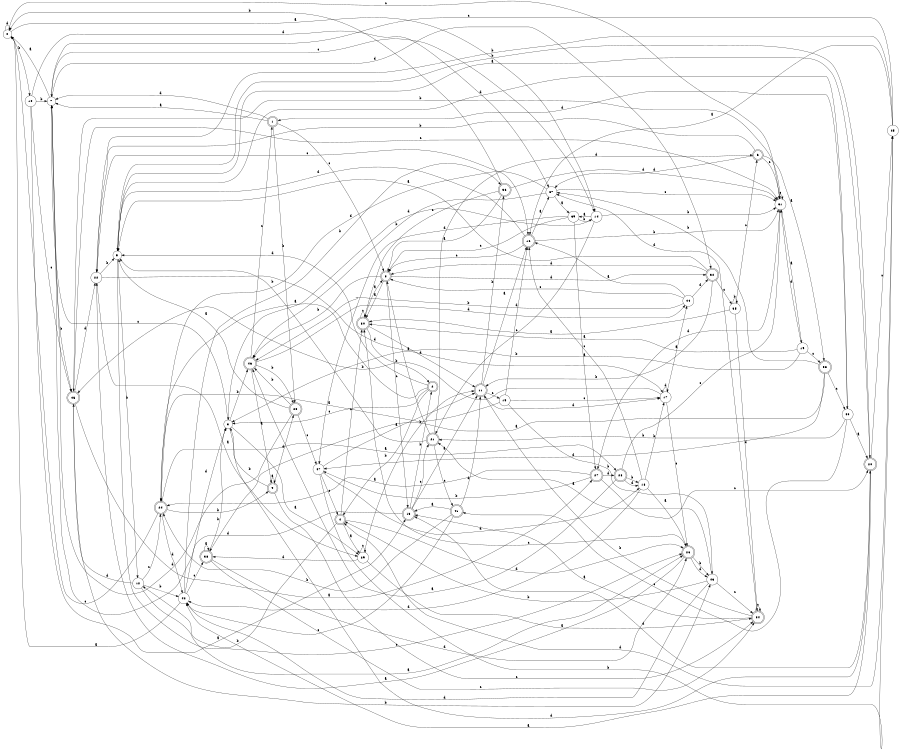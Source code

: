 digraph n39_2 {
__start0 [label="" shape="none"];

rankdir=LR;
size="8,5";

s0 [style="filled", color="black", fillcolor="white" shape="circle", label="0"];
s1 [style="rounded,filled", color="black", fillcolor="white" shape="doublecircle", label="1"];
s2 [style="rounded,filled", color="black", fillcolor="white" shape="doublecircle", label="2"];
s3 [style="filled", color="black", fillcolor="white" shape="circle", label="3"];
s4 [style="rounded,filled", color="black", fillcolor="white" shape="doublecircle", label="4"];
s5 [style="filled", color="black", fillcolor="white" shape="circle", label="5"];
s6 [style="rounded,filled", color="black", fillcolor="white" shape="doublecircle", label="6"];
s7 [style="filled", color="black", fillcolor="white" shape="circle", label="7"];
s8 [style="rounded,filled", color="black", fillcolor="white" shape="doublecircle", label="8"];
s9 [style="rounded,filled", color="black", fillcolor="white" shape="doublecircle", label="9"];
s10 [style="filled", color="black", fillcolor="white" shape="circle", label="10"];
s11 [style="rounded,filled", color="black", fillcolor="white" shape="doublecircle", label="11"];
s12 [style="filled", color="black", fillcolor="white" shape="circle", label="12"];
s13 [style="rounded,filled", color="black", fillcolor="white" shape="doublecircle", label="13"];
s14 [style="filled", color="black", fillcolor="white" shape="circle", label="14"];
s15 [style="filled", color="black", fillcolor="white" shape="circle", label="15"];
s16 [style="rounded,filled", color="black", fillcolor="white" shape="doublecircle", label="16"];
s17 [style="filled", color="black", fillcolor="white" shape="circle", label="17"];
s18 [style="filled", color="black", fillcolor="white" shape="circle", label="18"];
s19 [style="filled", color="black", fillcolor="white" shape="circle", label="19"];
s20 [style="rounded,filled", color="black", fillcolor="white" shape="doublecircle", label="20"];
s21 [style="rounded,filled", color="black", fillcolor="white" shape="doublecircle", label="21"];
s22 [style="filled", color="black", fillcolor="white" shape="circle", label="22"];
s23 [style="rounded,filled", color="black", fillcolor="white" shape="doublecircle", label="23"];
s24 [style="rounded,filled", color="black", fillcolor="white" shape="doublecircle", label="24"];
s25 [style="filled", color="black", fillcolor="white" shape="circle", label="25"];
s26 [style="rounded,filled", color="black", fillcolor="white" shape="doublecircle", label="26"];
s27 [style="rounded,filled", color="black", fillcolor="white" shape="doublecircle", label="27"];
s28 [style="rounded,filled", color="black", fillcolor="white" shape="doublecircle", label="28"];
s29 [style="filled", color="black", fillcolor="white" shape="circle", label="29"];
s30 [style="rounded,filled", color="black", fillcolor="white" shape="doublecircle", label="30"];
s31 [style="filled", color="black", fillcolor="white" shape="circle", label="31"];
s32 [style="rounded,filled", color="black", fillcolor="white" shape="doublecircle", label="32"];
s33 [style="rounded,filled", color="black", fillcolor="white" shape="doublecircle", label="33"];
s34 [style="rounded,filled", color="black", fillcolor="white" shape="doublecircle", label="34"];
s35 [style="filled", color="black", fillcolor="white" shape="circle", label="35"];
s36 [style="rounded,filled", color="black", fillcolor="white" shape="doublecircle", label="36"];
s37 [style="filled", color="black", fillcolor="white" shape="circle", label="37"];
s38 [style="rounded,filled", color="black", fillcolor="white" shape="doublecircle", label="38"];
s39 [style="filled", color="black", fillcolor="white" shape="circle", label="39"];
s40 [style="filled", color="black", fillcolor="white" shape="circle", label="40"];
s41 [style="rounded,filled", color="black", fillcolor="white" shape="doublecircle", label="41"];
s42 [style="filled", color="black", fillcolor="white" shape="circle", label="42"];
s43 [style="filled", color="black", fillcolor="white" shape="circle", label="43"];
s44 [style="filled", color="black", fillcolor="white" shape="circle", label="44"];
s45 [style="rounded,filled", color="black", fillcolor="white" shape="doublecircle", label="45"];
s46 [style="rounded,filled", color="black", fillcolor="white" shape="doublecircle", label="46"];
s47 [style="filled", color="black", fillcolor="white" shape="circle", label="47"];
s0 -> s14 [label="a"];
s0 -> s10 [label="b"];
s0 -> s31 [label="c"];
s0 -> s0 [label="d"];
s1 -> s7 [label="a"];
s1 -> s23 [label="b"];
s1 -> s8 [label="c"];
s1 -> s7 [label="d"];
s2 -> s24 [label="a"];
s2 -> s4 [label="b"];
s2 -> s3 [label="c"];
s2 -> s5 [label="d"];
s3 -> s29 [label="a"];
s3 -> s46 [label="b"];
s3 -> s7 [label="c"];
s3 -> s20 [label="d"];
s4 -> s29 [label="a"];
s4 -> s12 [label="b"];
s4 -> s30 [label="c"];
s4 -> s26 [label="d"];
s5 -> s20 [label="a"];
s5 -> s12 [label="b"];
s5 -> s26 [label="c"];
s5 -> s40 [label="d"];
s6 -> s33 [label="a"];
s6 -> s22 [label="b"];
s6 -> s31 [label="c"];
s6 -> s37 [label="d"];
s7 -> s0 [label="a"];
s7 -> s45 [label="b"];
s7 -> s14 [label="c"];
s7 -> s32 [label="d"];
s8 -> s30 [label="a"];
s8 -> s46 [label="b"];
s8 -> s13 [label="c"];
s8 -> s32 [label="d"];
s9 -> s9 [label="a"];
s9 -> s3 [label="b"];
s9 -> s34 [label="c"];
s9 -> s23 [label="d"];
s10 -> s13 [label="a"];
s10 -> s7 [label="b"];
s10 -> s45 [label="c"];
s10 -> s37 [label="d"];
s11 -> s16 [label="a"];
s11 -> s36 [label="b"];
s11 -> s15 [label="c"];
s11 -> s17 [label="d"];
s12 -> s26 [label="a"];
s12 -> s42 [label="b"];
s12 -> s24 [label="c"];
s12 -> s45 [label="d"];
s13 -> s11 [label="a"];
s13 -> s2 [label="b"];
s13 -> s21 [label="c"];
s13 -> s7 [label="d"];
s14 -> s39 [label="a"];
s14 -> s31 [label="b"];
s14 -> s21 [label="c"];
s14 -> s3 [label="d"];
s15 -> s24 [label="a"];
s15 -> s43 [label="b"];
s15 -> s17 [label="c"];
s15 -> s16 [label="d"];
s16 -> s37 [label="a"];
s16 -> s31 [label="b"];
s16 -> s8 [label="c"];
s16 -> s5 [label="d"];
s17 -> s44 [label="a"];
s17 -> s45 [label="b"];
s17 -> s26 [label="c"];
s17 -> s17 [label="d"];
s18 -> s26 [label="a"];
s18 -> s17 [label="b"];
s18 -> s16 [label="c"];
s18 -> s42 [label="d"];
s19 -> s30 [label="a"];
s19 -> s3 [label="b"];
s19 -> s33 [label="c"];
s19 -> s31 [label="d"];
s20 -> s42 [label="a"];
s20 -> s5 [label="b"];
s20 -> s25 [label="c"];
s20 -> s13 [label="d"];
s21 -> s8 [label="a"];
s21 -> s5 [label="b"];
s21 -> s41 [label="c"];
s21 -> s6 [label="d"];
s22 -> s29 [label="a"];
s22 -> s5 [label="b"];
s22 -> s16 [label="c"];
s22 -> s17 [label="d"];
s23 -> s5 [label="a"];
s23 -> s46 [label="b"];
s23 -> s47 [label="c"];
s23 -> s7 [label="d"];
s24 -> s28 [label="a"];
s24 -> s9 [label="b"];
s24 -> s0 [label="c"];
s24 -> s42 [label="d"];
s25 -> s16 [label="a"];
s25 -> s22 [label="b"];
s25 -> s7 [label="c"];
s25 -> s4 [label="d"];
s26 -> s22 [label="a"];
s26 -> s43 [label="b"];
s26 -> s30 [label="c"];
s26 -> s43 [label="d"];
s27 -> s24 [label="a"];
s27 -> s47 [label="b"];
s27 -> s20 [label="c"];
s27 -> s28 [label="d"];
s28 -> s46 [label="a"];
s28 -> s18 [label="b"];
s28 -> s31 [label="c"];
s28 -> s18 [label="d"];
s29 -> s34 [label="a"];
s29 -> s11 [label="b"];
s29 -> s29 [label="c"];
s29 -> s38 [label="d"];
s30 -> s8 [label="a"];
s30 -> s2 [label="b"];
s30 -> s30 [label="c"];
s30 -> s11 [label="d"];
s31 -> s19 [label="a"];
s31 -> s45 [label="b"];
s31 -> s31 [label="c"];
s31 -> s27 [label="d"];
s32 -> s5 [label="a"];
s32 -> s11 [label="b"];
s32 -> s35 [label="c"];
s32 -> s8 [label="d"];
s33 -> s38 [label="a"];
s33 -> s37 [label="b"];
s33 -> s40 [label="c"];
s33 -> s47 [label="d"];
s34 -> s13 [label="a"];
s34 -> s11 [label="b"];
s34 -> s34 [label="c"];
s34 -> s37 [label="d"];
s35 -> s30 [label="a"];
s35 -> s35 [label="b"];
s35 -> s6 [label="c"];
s35 -> s34 [label="d"];
s36 -> s8 [label="a"];
s36 -> s0 [label="b"];
s36 -> s30 [label="c"];
s36 -> s31 [label="d"];
s37 -> s39 [label="a"];
s37 -> s46 [label="b"];
s37 -> s31 [label="c"];
s37 -> s24 [label="d"];
s38 -> s38 [label="a"];
s38 -> s3 [label="b"];
s38 -> s34 [label="c"];
s38 -> s26 [label="d"];
s39 -> s27 [label="a"];
s39 -> s14 [label="b"];
s39 -> s8 [label="c"];
s39 -> s47 [label="d"];
s40 -> s20 [label="a"];
s40 -> s21 [label="b"];
s40 -> s41 [label="c"];
s40 -> s1 [label="d"];
s41 -> s13 [label="a"];
s41 -> s24 [label="b"];
s41 -> s42 [label="c"];
s41 -> s11 [label="d"];
s42 -> s0 [label="a"];
s42 -> s36 [label="b"];
s42 -> s38 [label="c"];
s42 -> s3 [label="d"];
s43 -> s21 [label="a"];
s43 -> s4 [label="b"];
s43 -> s34 [label="c"];
s43 -> s42 [label="d"];
s44 -> s16 [label="a"];
s44 -> s46 [label="b"];
s44 -> s8 [label="c"];
s44 -> s32 [label="d"];
s45 -> s27 [label="a"];
s45 -> s43 [label="b"];
s45 -> s31 [label="c"];
s45 -> s22 [label="d"];
s46 -> s9 [label="a"];
s46 -> s23 [label="b"];
s46 -> s1 [label="c"];
s46 -> s44 [label="d"];
s47 -> s11 [label="a"];
s47 -> s25 [label="b"];
s47 -> s4 [label="c"];
s47 -> s18 [label="d"];

}
